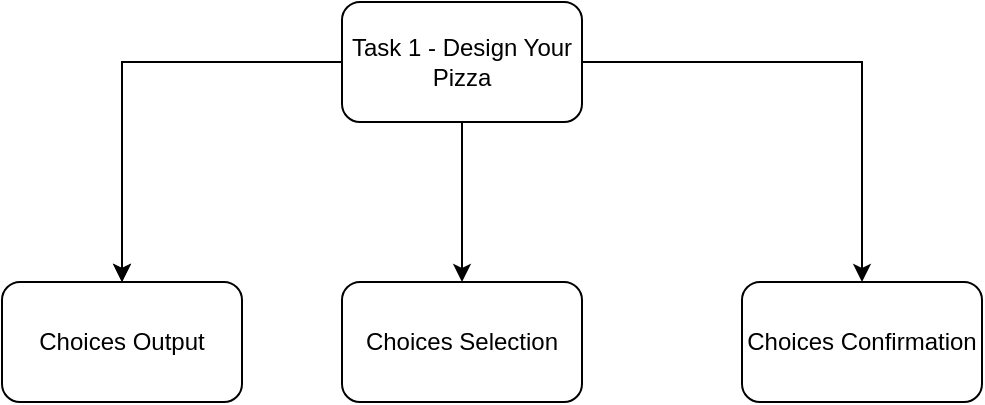 <mxfile version="12.1.8" type="github" pages="1">
  <diagram id="hqru2wQtOP8myxnbX5xS" name="Page-1">
    <mxGraphModel dx="892" dy="508" grid="1" gridSize="10" guides="1" tooltips="1" connect="1" arrows="1" fold="1" page="1" pageScale="1" pageWidth="827" pageHeight="1169" math="0" shadow="0">
      <root>
        <mxCell id="0"/>
        <mxCell id="1" parent="0"/>
        <mxCell id="NpzCkq2wgH3l8W8pR909-3" value="" style="edgeStyle=orthogonalEdgeStyle;rounded=0;orthogonalLoop=1;jettySize=auto;html=1;" edge="1" parent="1" source="NpzCkq2wgH3l8W8pR909-1" target="NpzCkq2wgH3l8W8pR909-2">
          <mxGeometry relative="1" as="geometry"/>
        </mxCell>
        <mxCell id="NpzCkq2wgH3l8W8pR909-5" value="" style="edgeStyle=orthogonalEdgeStyle;rounded=0;orthogonalLoop=1;jettySize=auto;html=1;" edge="1" parent="1" source="NpzCkq2wgH3l8W8pR909-1" target="NpzCkq2wgH3l8W8pR909-4">
          <mxGeometry relative="1" as="geometry"/>
        </mxCell>
        <mxCell id="NpzCkq2wgH3l8W8pR909-6" value="" style="edgeStyle=orthogonalEdgeStyle;rounded=0;orthogonalLoop=1;jettySize=auto;html=1;" edge="1" parent="1" source="NpzCkq2wgH3l8W8pR909-1" target="NpzCkq2wgH3l8W8pR909-2">
          <mxGeometry relative="1" as="geometry"/>
        </mxCell>
        <mxCell id="NpzCkq2wgH3l8W8pR909-8" value="" style="edgeStyle=orthogonalEdgeStyle;rounded=0;orthogonalLoop=1;jettySize=auto;html=1;" edge="1" parent="1" source="NpzCkq2wgH3l8W8pR909-1" target="NpzCkq2wgH3l8W8pR909-7">
          <mxGeometry relative="1" as="geometry"/>
        </mxCell>
        <mxCell id="NpzCkq2wgH3l8W8pR909-1" value="Task 1 - Design Your Pizza" style="rounded=1;whiteSpace=wrap;html=1;" vertex="1" parent="1">
          <mxGeometry x="190" y="20" width="120" height="60" as="geometry"/>
        </mxCell>
        <mxCell id="NpzCkq2wgH3l8W8pR909-7" value="Choices Confirmation" style="rounded=1;whiteSpace=wrap;html=1;" vertex="1" parent="1">
          <mxGeometry x="390" y="160" width="120" height="60" as="geometry"/>
        </mxCell>
        <mxCell id="NpzCkq2wgH3l8W8pR909-4" value="Choices Selection" style="rounded=1;whiteSpace=wrap;html=1;" vertex="1" parent="1">
          <mxGeometry x="190" y="160" width="120" height="60" as="geometry"/>
        </mxCell>
        <mxCell id="NpzCkq2wgH3l8W8pR909-2" value="Choices Output" style="rounded=1;whiteSpace=wrap;html=1;" vertex="1" parent="1">
          <mxGeometry x="20" y="160" width="120" height="60" as="geometry"/>
        </mxCell>
      </root>
    </mxGraphModel>
  </diagram>
</mxfile>
